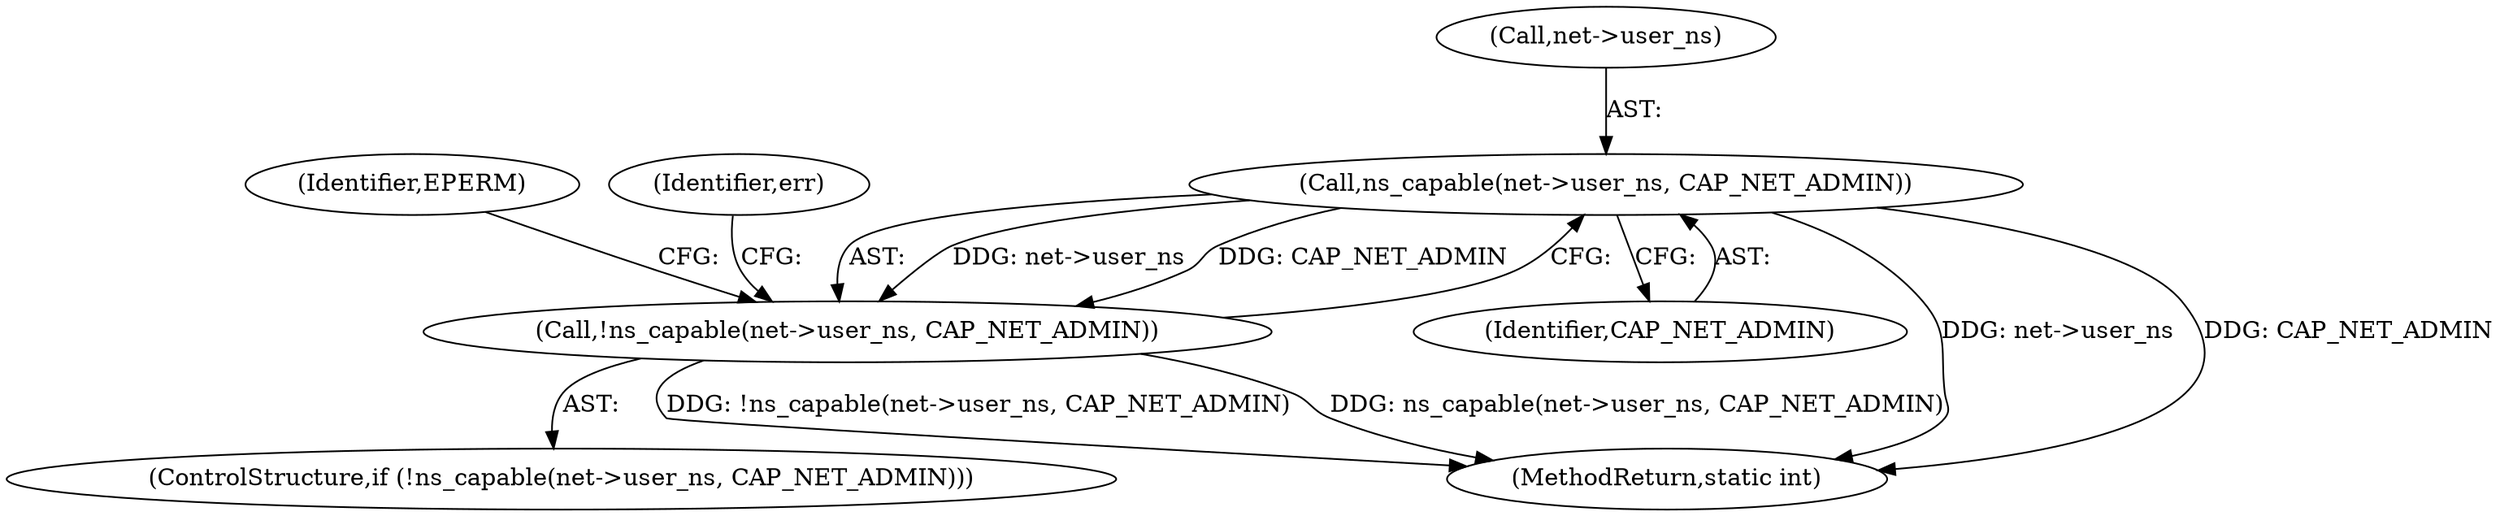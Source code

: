 digraph "0_linux_0ad646c81b2182f7fa67ec0c8c825e0ee165696d@pointer" {
"1000277" [label="(Call,ns_capable(net->user_ns, CAP_NET_ADMIN))"];
"1000276" [label="(Call,!ns_capable(net->user_ns, CAP_NET_ADMIN))"];
"1000278" [label="(Call,net->user_ns)"];
"1000284" [label="(Identifier,EPERM)"];
"1000277" [label="(Call,ns_capable(net->user_ns, CAP_NET_ADMIN))"];
"1000276" [label="(Call,!ns_capable(net->user_ns, CAP_NET_ADMIN))"];
"1000286" [label="(Identifier,err)"];
"1000281" [label="(Identifier,CAP_NET_ADMIN)"];
"1000275" [label="(ControlStructure,if (!ns_capable(net->user_ns, CAP_NET_ADMIN)))"];
"1000594" [label="(MethodReturn,static int)"];
"1000277" -> "1000276"  [label="AST: "];
"1000277" -> "1000281"  [label="CFG: "];
"1000278" -> "1000277"  [label="AST: "];
"1000281" -> "1000277"  [label="AST: "];
"1000276" -> "1000277"  [label="CFG: "];
"1000277" -> "1000594"  [label="DDG: net->user_ns"];
"1000277" -> "1000594"  [label="DDG: CAP_NET_ADMIN"];
"1000277" -> "1000276"  [label="DDG: net->user_ns"];
"1000277" -> "1000276"  [label="DDG: CAP_NET_ADMIN"];
"1000276" -> "1000275"  [label="AST: "];
"1000284" -> "1000276"  [label="CFG: "];
"1000286" -> "1000276"  [label="CFG: "];
"1000276" -> "1000594"  [label="DDG: !ns_capable(net->user_ns, CAP_NET_ADMIN)"];
"1000276" -> "1000594"  [label="DDG: ns_capable(net->user_ns, CAP_NET_ADMIN)"];
}
